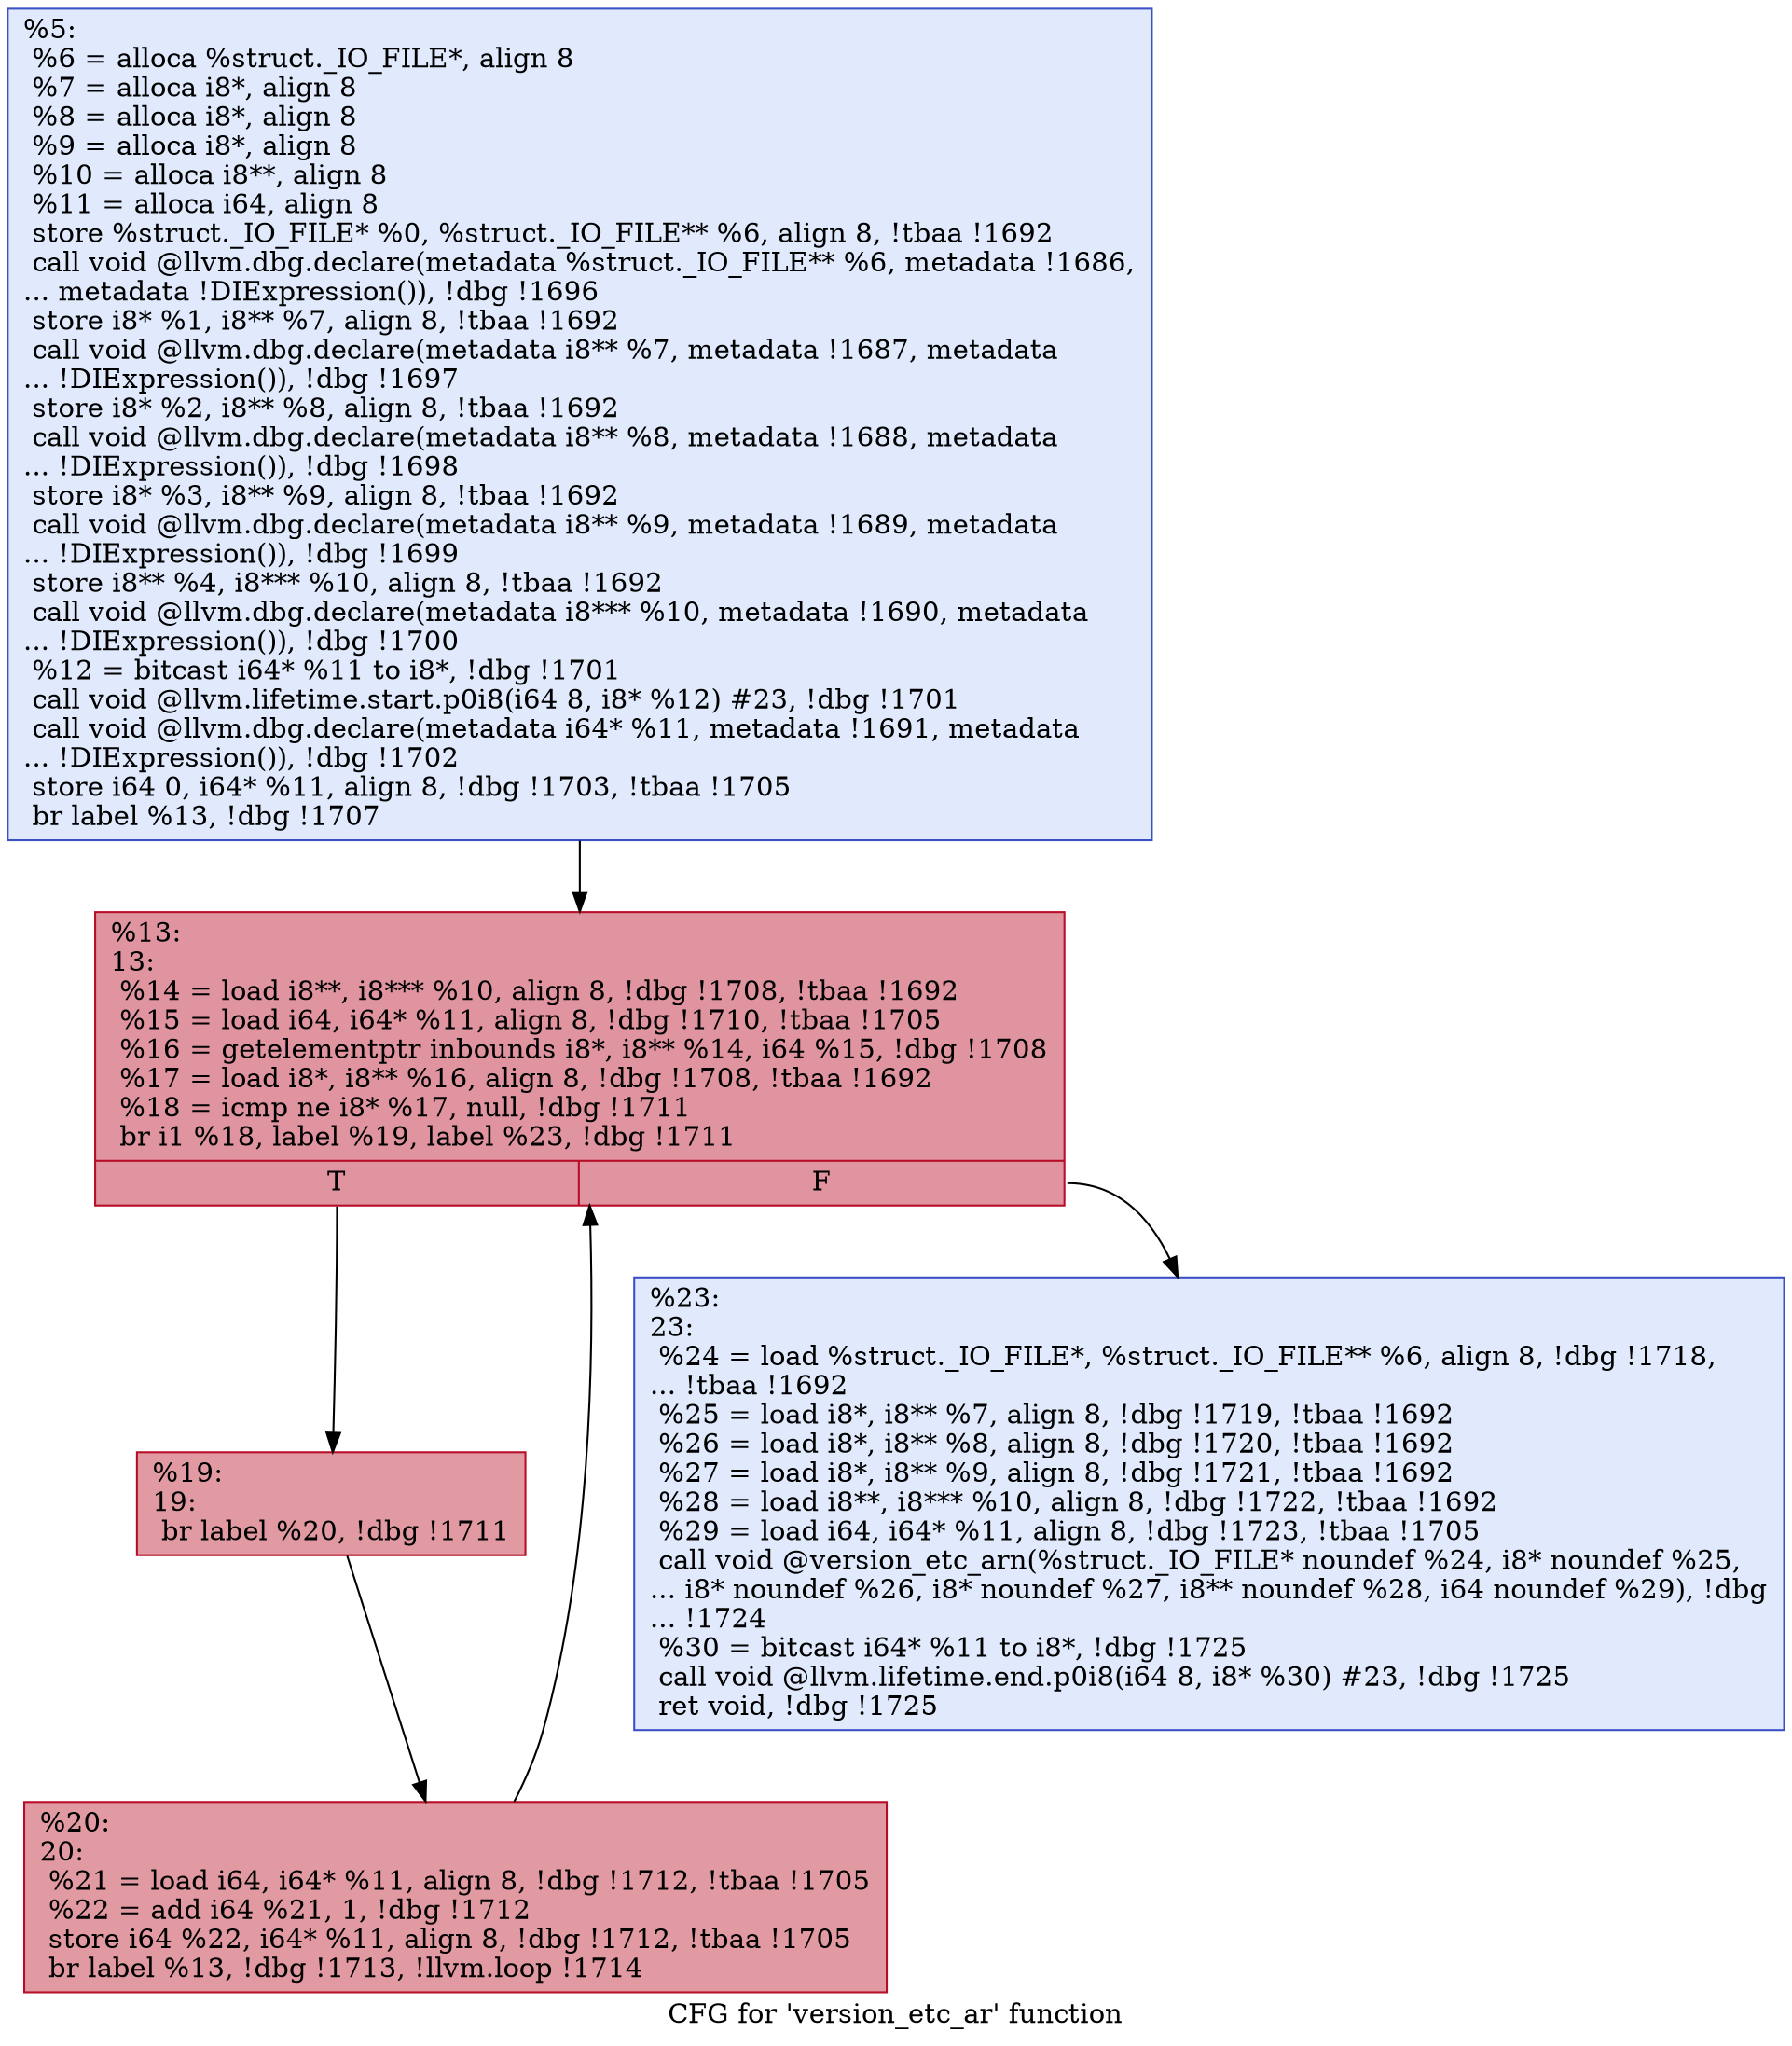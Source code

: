 digraph "CFG for 'version_etc_ar' function" {
	label="CFG for 'version_etc_ar' function";

	Node0x187e530 [shape=record,color="#3d50c3ff", style=filled, fillcolor="#b9d0f970",label="{%5:\l  %6 = alloca %struct._IO_FILE*, align 8\l  %7 = alloca i8*, align 8\l  %8 = alloca i8*, align 8\l  %9 = alloca i8*, align 8\l  %10 = alloca i8**, align 8\l  %11 = alloca i64, align 8\l  store %struct._IO_FILE* %0, %struct._IO_FILE** %6, align 8, !tbaa !1692\l  call void @llvm.dbg.declare(metadata %struct._IO_FILE** %6, metadata !1686,\l... metadata !DIExpression()), !dbg !1696\l  store i8* %1, i8** %7, align 8, !tbaa !1692\l  call void @llvm.dbg.declare(metadata i8** %7, metadata !1687, metadata\l... !DIExpression()), !dbg !1697\l  store i8* %2, i8** %8, align 8, !tbaa !1692\l  call void @llvm.dbg.declare(metadata i8** %8, metadata !1688, metadata\l... !DIExpression()), !dbg !1698\l  store i8* %3, i8** %9, align 8, !tbaa !1692\l  call void @llvm.dbg.declare(metadata i8** %9, metadata !1689, metadata\l... !DIExpression()), !dbg !1699\l  store i8** %4, i8*** %10, align 8, !tbaa !1692\l  call void @llvm.dbg.declare(metadata i8*** %10, metadata !1690, metadata\l... !DIExpression()), !dbg !1700\l  %12 = bitcast i64* %11 to i8*, !dbg !1701\l  call void @llvm.lifetime.start.p0i8(i64 8, i8* %12) #23, !dbg !1701\l  call void @llvm.dbg.declare(metadata i64* %11, metadata !1691, metadata\l... !DIExpression()), !dbg !1702\l  store i64 0, i64* %11, align 8, !dbg !1703, !tbaa !1705\l  br label %13, !dbg !1707\l}"];
	Node0x187e530 -> Node0x187e5b0;
	Node0x187e5b0 [shape=record,color="#b70d28ff", style=filled, fillcolor="#b70d2870",label="{%13:\l13:                                               \l  %14 = load i8**, i8*** %10, align 8, !dbg !1708, !tbaa !1692\l  %15 = load i64, i64* %11, align 8, !dbg !1710, !tbaa !1705\l  %16 = getelementptr inbounds i8*, i8** %14, i64 %15, !dbg !1708\l  %17 = load i8*, i8** %16, align 8, !dbg !1708, !tbaa !1692\l  %18 = icmp ne i8* %17, null, !dbg !1711\l  br i1 %18, label %19, label %23, !dbg !1711\l|{<s0>T|<s1>F}}"];
	Node0x187e5b0:s0 -> Node0x187e600;
	Node0x187e5b0:s1 -> Node0x187e6a0;
	Node0x187e600 [shape=record,color="#b70d28ff", style=filled, fillcolor="#bb1b2c70",label="{%19:\l19:                                               \l  br label %20, !dbg !1711\l}"];
	Node0x187e600 -> Node0x187e650;
	Node0x187e650 [shape=record,color="#b70d28ff", style=filled, fillcolor="#bb1b2c70",label="{%20:\l20:                                               \l  %21 = load i64, i64* %11, align 8, !dbg !1712, !tbaa !1705\l  %22 = add i64 %21, 1, !dbg !1712\l  store i64 %22, i64* %11, align 8, !dbg !1712, !tbaa !1705\l  br label %13, !dbg !1713, !llvm.loop !1714\l}"];
	Node0x187e650 -> Node0x187e5b0;
	Node0x187e6a0 [shape=record,color="#3d50c3ff", style=filled, fillcolor="#b9d0f970",label="{%23:\l23:                                               \l  %24 = load %struct._IO_FILE*, %struct._IO_FILE** %6, align 8, !dbg !1718,\l... !tbaa !1692\l  %25 = load i8*, i8** %7, align 8, !dbg !1719, !tbaa !1692\l  %26 = load i8*, i8** %8, align 8, !dbg !1720, !tbaa !1692\l  %27 = load i8*, i8** %9, align 8, !dbg !1721, !tbaa !1692\l  %28 = load i8**, i8*** %10, align 8, !dbg !1722, !tbaa !1692\l  %29 = load i64, i64* %11, align 8, !dbg !1723, !tbaa !1705\l  call void @version_etc_arn(%struct._IO_FILE* noundef %24, i8* noundef %25,\l... i8* noundef %26, i8* noundef %27, i8** noundef %28, i64 noundef %29), !dbg\l... !1724\l  %30 = bitcast i64* %11 to i8*, !dbg !1725\l  call void @llvm.lifetime.end.p0i8(i64 8, i8* %30) #23, !dbg !1725\l  ret void, !dbg !1725\l}"];
}
